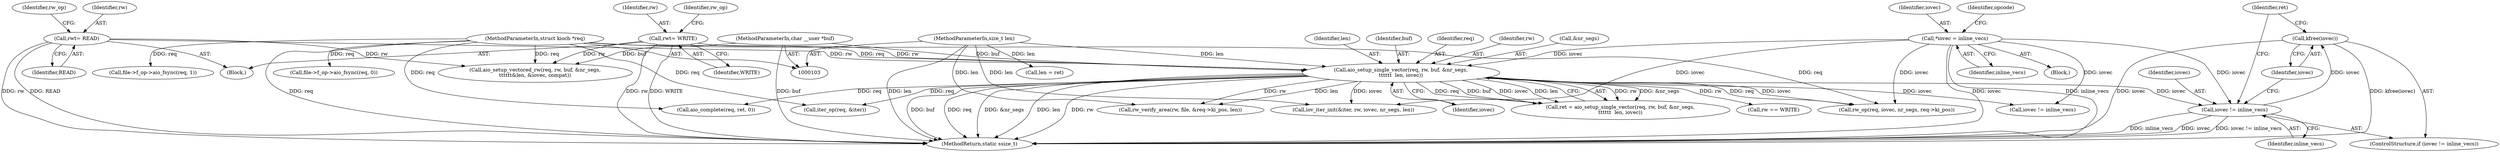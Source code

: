 digraph "0_linux_4c185ce06dca14f5cea192f5a2c981ef50663f2b@API" {
"1000252" [label="(Call,kfree(iovec))"];
"1000249" [label="(Call,iovec != inline_vecs)"];
"1000124" [label="(Call,*iovec = inline_vecs)"];
"1000222" [label="(Call,aio_setup_single_vector(req, rw, buf, &nr_segs,\n\t\t\t\t\t\t  len, iovec))"];
"1000104" [label="(MethodParameterIn,struct kiocb *req)"];
"1000159" [label="(Call,rw\t= WRITE)"];
"1000136" [label="(Call,rw\t= READ)"];
"1000106" [label="(MethodParameterIn,char __user *buf)"];
"1000107" [label="(MethodParameterIn,size_t len)"];
"1000109" [label="(Block,)"];
"1000226" [label="(Call,&nr_segs)"];
"1000249" [label="(Call,iovec != inline_vecs)"];
"1000222" [label="(Call,aio_setup_single_vector(req, rw, buf, &nr_segs,\n\t\t\t\t\t\t  len, iovec))"];
"1000161" [label="(Identifier,WRITE)"];
"1000208" [label="(Call,aio_setup_vectored_rw(req, rw, buf, &nr_segs,\n\t\t\t\t\t\t&len, &iovec, compat))"];
"1000289" [label="(Call,iter_op(req, &iter))"];
"1000251" [label="(Identifier,inline_vecs)"];
"1000160" [label="(Identifier,rw)"];
"1000159" [label="(Call,rw\t= WRITE)"];
"1000136" [label="(Call,rw\t= READ)"];
"1000235" [label="(Call,rw_verify_area(rw, file, &req->ki_pos, len))"];
"1000140" [label="(Identifier,rw_op)"];
"1000253" [label="(Identifier,iovec)"];
"1000228" [label="(Identifier,len)"];
"1000248" [label="(ControlStructure,if (iovec != inline_vecs))"];
"1000130" [label="(Block,)"];
"1000280" [label="(Call,iov_iter_init(&iter, rw, iovec, nr_segs, len))"];
"1000256" [label="(Call,len = ret)"];
"1000352" [label="(Call,iovec != inline_vecs)"];
"1000107" [label="(MethodParameterIn,size_t len)"];
"1000137" [label="(Identifier,rw)"];
"1000125" [label="(Identifier,iovec)"];
"1000229" [label="(Identifier,iovec)"];
"1000225" [label="(Identifier,buf)"];
"1000223" [label="(Identifier,req)"];
"1000220" [label="(Call,ret = aio_setup_single_vector(req, rw, buf, &nr_segs,\n\t\t\t\t\t\t  len, iovec))"];
"1000104" [label="(MethodParameterIn,struct kiocb *req)"];
"1000138" [label="(Identifier,READ)"];
"1000250" [label="(Identifier,iovec)"];
"1000272" [label="(Call,rw == WRITE)"];
"1000297" [label="(Call,rw_op(req, iovec, nr_segs, req->ki_pos))"];
"1000126" [label="(Identifier,inline_vecs)"];
"1000388" [label="(Call,aio_complete(req, ret, 0))"];
"1000163" [label="(Identifier,rw_op)"];
"1000106" [label="(MethodParameterIn,char __user *buf)"];
"1000124" [label="(Call,*iovec = inline_vecs)"];
"1000324" [label="(Call,file->f_op->aio_fsync(req, 1))"];
"1000394" [label="(MethodReturn,static ssize_t)"];
"1000129" [label="(Identifier,opcode)"];
"1000224" [label="(Identifier,rw)"];
"1000341" [label="(Call,file->f_op->aio_fsync(req, 0))"];
"1000252" [label="(Call,kfree(iovec))"];
"1000255" [label="(Identifier,ret)"];
"1000252" -> "1000248"  [label="AST: "];
"1000252" -> "1000253"  [label="CFG: "];
"1000253" -> "1000252"  [label="AST: "];
"1000255" -> "1000252"  [label="CFG: "];
"1000252" -> "1000394"  [label="DDG: iovec"];
"1000252" -> "1000394"  [label="DDG: kfree(iovec)"];
"1000249" -> "1000252"  [label="DDG: iovec"];
"1000249" -> "1000248"  [label="AST: "];
"1000249" -> "1000251"  [label="CFG: "];
"1000250" -> "1000249"  [label="AST: "];
"1000251" -> "1000249"  [label="AST: "];
"1000253" -> "1000249"  [label="CFG: "];
"1000255" -> "1000249"  [label="CFG: "];
"1000249" -> "1000394"  [label="DDG: inline_vecs"];
"1000249" -> "1000394"  [label="DDG: iovec"];
"1000249" -> "1000394"  [label="DDG: iovec != inline_vecs"];
"1000124" -> "1000249"  [label="DDG: iovec"];
"1000222" -> "1000249"  [label="DDG: iovec"];
"1000124" -> "1000109"  [label="AST: "];
"1000124" -> "1000126"  [label="CFG: "];
"1000125" -> "1000124"  [label="AST: "];
"1000126" -> "1000124"  [label="AST: "];
"1000129" -> "1000124"  [label="CFG: "];
"1000124" -> "1000394"  [label="DDG: inline_vecs"];
"1000124" -> "1000394"  [label="DDG: iovec"];
"1000124" -> "1000222"  [label="DDG: iovec"];
"1000124" -> "1000280"  [label="DDG: iovec"];
"1000124" -> "1000297"  [label="DDG: iovec"];
"1000124" -> "1000352"  [label="DDG: iovec"];
"1000222" -> "1000220"  [label="AST: "];
"1000222" -> "1000229"  [label="CFG: "];
"1000223" -> "1000222"  [label="AST: "];
"1000224" -> "1000222"  [label="AST: "];
"1000225" -> "1000222"  [label="AST: "];
"1000226" -> "1000222"  [label="AST: "];
"1000228" -> "1000222"  [label="AST: "];
"1000229" -> "1000222"  [label="AST: "];
"1000220" -> "1000222"  [label="CFG: "];
"1000222" -> "1000394"  [label="DDG: buf"];
"1000222" -> "1000394"  [label="DDG: req"];
"1000222" -> "1000394"  [label="DDG: &nr_segs"];
"1000222" -> "1000394"  [label="DDG: len"];
"1000222" -> "1000394"  [label="DDG: rw"];
"1000222" -> "1000220"  [label="DDG: rw"];
"1000222" -> "1000220"  [label="DDG: &nr_segs"];
"1000222" -> "1000220"  [label="DDG: req"];
"1000222" -> "1000220"  [label="DDG: buf"];
"1000222" -> "1000220"  [label="DDG: iovec"];
"1000222" -> "1000220"  [label="DDG: len"];
"1000104" -> "1000222"  [label="DDG: req"];
"1000159" -> "1000222"  [label="DDG: rw"];
"1000136" -> "1000222"  [label="DDG: rw"];
"1000106" -> "1000222"  [label="DDG: buf"];
"1000107" -> "1000222"  [label="DDG: len"];
"1000222" -> "1000235"  [label="DDG: rw"];
"1000222" -> "1000235"  [label="DDG: len"];
"1000222" -> "1000272"  [label="DDG: rw"];
"1000222" -> "1000280"  [label="DDG: iovec"];
"1000222" -> "1000289"  [label="DDG: req"];
"1000222" -> "1000297"  [label="DDG: req"];
"1000222" -> "1000297"  [label="DDG: iovec"];
"1000222" -> "1000352"  [label="DDG: iovec"];
"1000222" -> "1000388"  [label="DDG: req"];
"1000104" -> "1000103"  [label="AST: "];
"1000104" -> "1000394"  [label="DDG: req"];
"1000104" -> "1000208"  [label="DDG: req"];
"1000104" -> "1000289"  [label="DDG: req"];
"1000104" -> "1000297"  [label="DDG: req"];
"1000104" -> "1000324"  [label="DDG: req"];
"1000104" -> "1000341"  [label="DDG: req"];
"1000104" -> "1000388"  [label="DDG: req"];
"1000159" -> "1000130"  [label="AST: "];
"1000159" -> "1000161"  [label="CFG: "];
"1000160" -> "1000159"  [label="AST: "];
"1000161" -> "1000159"  [label="AST: "];
"1000163" -> "1000159"  [label="CFG: "];
"1000159" -> "1000394"  [label="DDG: rw"];
"1000159" -> "1000394"  [label="DDG: WRITE"];
"1000159" -> "1000208"  [label="DDG: rw"];
"1000136" -> "1000130"  [label="AST: "];
"1000136" -> "1000138"  [label="CFG: "];
"1000137" -> "1000136"  [label="AST: "];
"1000138" -> "1000136"  [label="AST: "];
"1000140" -> "1000136"  [label="CFG: "];
"1000136" -> "1000394"  [label="DDG: READ"];
"1000136" -> "1000394"  [label="DDG: rw"];
"1000136" -> "1000208"  [label="DDG: rw"];
"1000106" -> "1000103"  [label="AST: "];
"1000106" -> "1000394"  [label="DDG: buf"];
"1000106" -> "1000208"  [label="DDG: buf"];
"1000107" -> "1000103"  [label="AST: "];
"1000107" -> "1000394"  [label="DDG: len"];
"1000107" -> "1000235"  [label="DDG: len"];
"1000107" -> "1000256"  [label="DDG: len"];
"1000107" -> "1000280"  [label="DDG: len"];
}
